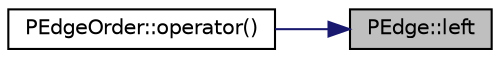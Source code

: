 digraph "PEdge::left"
{
 // LATEX_PDF_SIZE
  edge [fontname="Helvetica",fontsize="10",labelfontname="Helvetica",labelfontsize="10"];
  node [fontname="Helvetica",fontsize="10",shape=record];
  rankdir="RL";
  Node1 [label="PEdge::left",height=0.2,width=0.4,color="black", fillcolor="grey75", style="filled", fontcolor="black",tooltip=" "];
  Node1 -> Node2 [dir="back",color="midnightblue",fontsize="10",style="solid",fontname="Helvetica"];
  Node2 [label="PEdgeOrder::operator()",height=0.2,width=0.4,color="black", fillcolor="white", style="filled",URL="$d9/dfc/class_p_edge_order.html#a190e07894c6c0e3b50bf4857710e38da",tooltip=" "];
}
